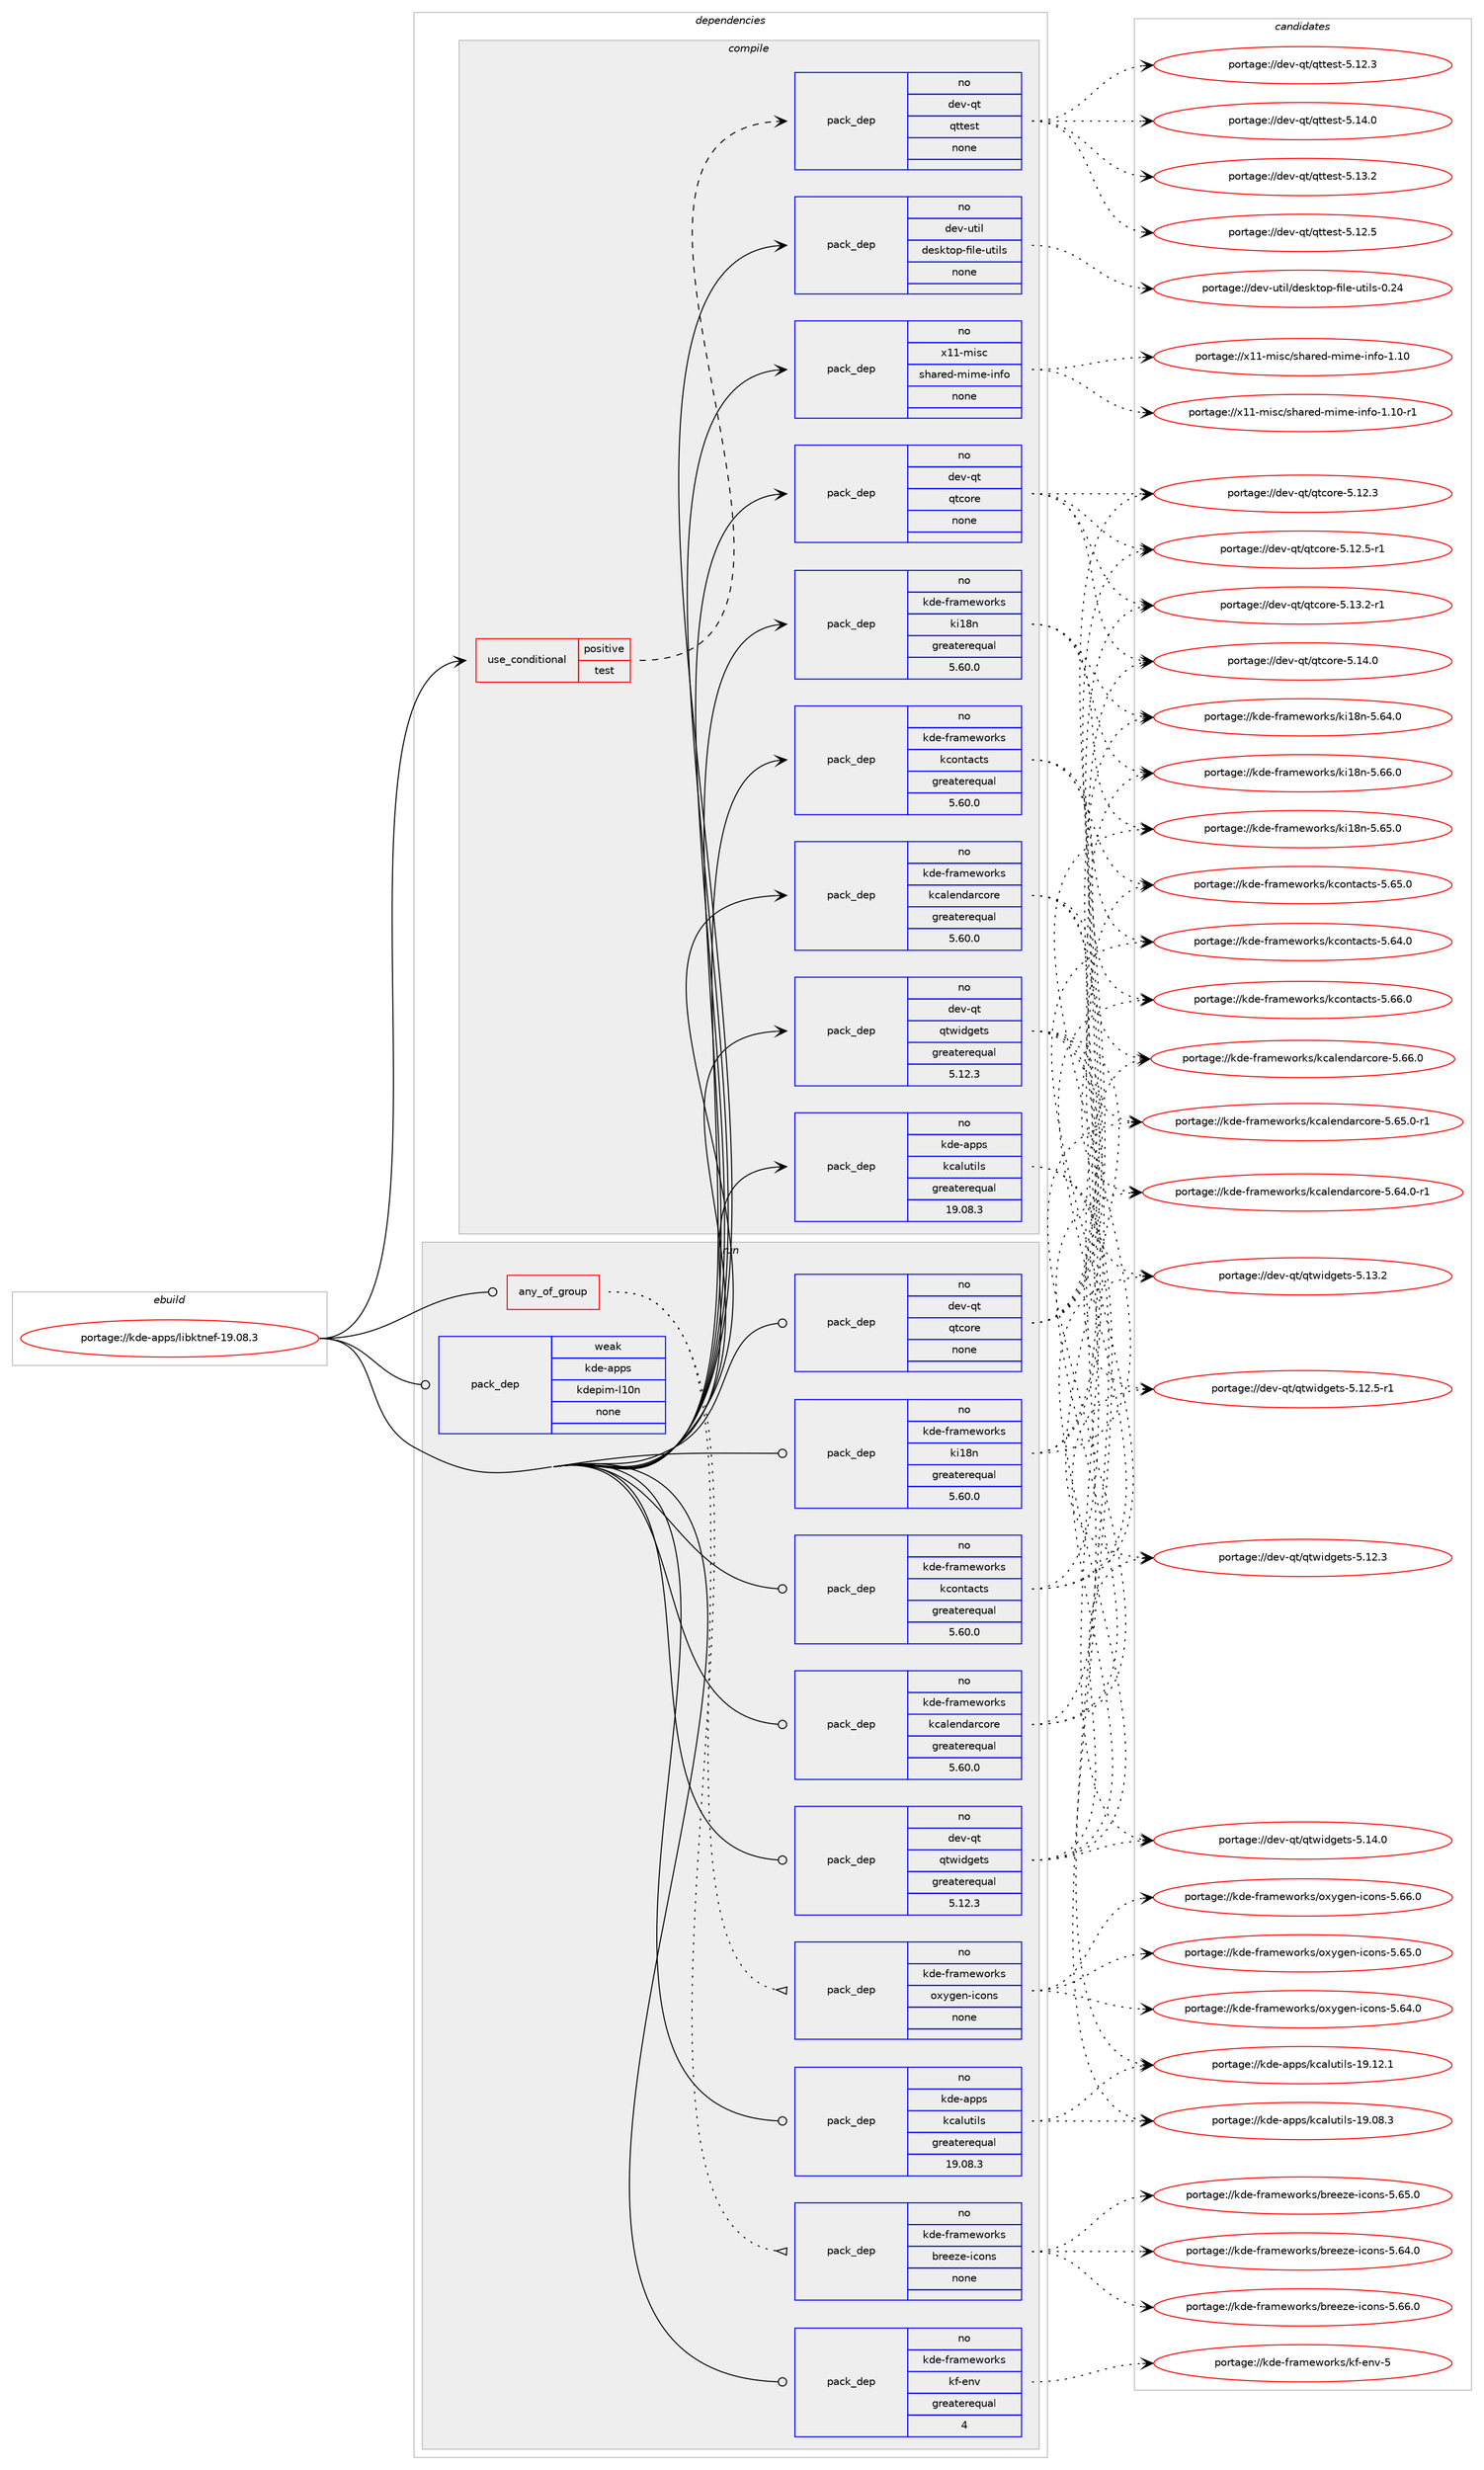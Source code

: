 digraph prolog {

# *************
# Graph options
# *************

newrank=true;
concentrate=true;
compound=true;
graph [rankdir=LR,fontname=Helvetica,fontsize=10,ranksep=1.5];#, ranksep=2.5, nodesep=0.2];
edge  [arrowhead=vee];
node  [fontname=Helvetica,fontsize=10];

# **********
# The ebuild
# **********

subgraph cluster_leftcol {
color=gray;
rank=same;
label=<<i>ebuild</i>>;
id [label="portage://kde-apps/libktnef-19.08.3", color=red, width=4, href="../kde-apps/libktnef-19.08.3.svg"];
}

# ****************
# The dependencies
# ****************

subgraph cluster_midcol {
color=gray;
label=<<i>dependencies</i>>;
subgraph cluster_compile {
fillcolor="#eeeeee";
style=filled;
label=<<i>compile</i>>;
subgraph cond56277 {
dependency253783 [label=<<TABLE BORDER="0" CELLBORDER="1" CELLSPACING="0" CELLPADDING="4"><TR><TD ROWSPAN="3" CELLPADDING="10">use_conditional</TD></TR><TR><TD>positive</TD></TR><TR><TD>test</TD></TR></TABLE>>, shape=none, color=red];
subgraph pack193635 {
dependency253784 [label=<<TABLE BORDER="0" CELLBORDER="1" CELLSPACING="0" CELLPADDING="4" WIDTH="220"><TR><TD ROWSPAN="6" CELLPADDING="30">pack_dep</TD></TR><TR><TD WIDTH="110">no</TD></TR><TR><TD>dev-qt</TD></TR><TR><TD>qttest</TD></TR><TR><TD>none</TD></TR><TR><TD></TD></TR></TABLE>>, shape=none, color=blue];
}
dependency253783:e -> dependency253784:w [weight=20,style="dashed",arrowhead="vee"];
}
id:e -> dependency253783:w [weight=20,style="solid",arrowhead="vee"];
subgraph pack193636 {
dependency253785 [label=<<TABLE BORDER="0" CELLBORDER="1" CELLSPACING="0" CELLPADDING="4" WIDTH="220"><TR><TD ROWSPAN="6" CELLPADDING="30">pack_dep</TD></TR><TR><TD WIDTH="110">no</TD></TR><TR><TD>dev-qt</TD></TR><TR><TD>qtcore</TD></TR><TR><TD>none</TD></TR><TR><TD></TD></TR></TABLE>>, shape=none, color=blue];
}
id:e -> dependency253785:w [weight=20,style="solid",arrowhead="vee"];
subgraph pack193637 {
dependency253786 [label=<<TABLE BORDER="0" CELLBORDER="1" CELLSPACING="0" CELLPADDING="4" WIDTH="220"><TR><TD ROWSPAN="6" CELLPADDING="30">pack_dep</TD></TR><TR><TD WIDTH="110">no</TD></TR><TR><TD>dev-qt</TD></TR><TR><TD>qtwidgets</TD></TR><TR><TD>greaterequal</TD></TR><TR><TD>5.12.3</TD></TR></TABLE>>, shape=none, color=blue];
}
id:e -> dependency253786:w [weight=20,style="solid",arrowhead="vee"];
subgraph pack193638 {
dependency253787 [label=<<TABLE BORDER="0" CELLBORDER="1" CELLSPACING="0" CELLPADDING="4" WIDTH="220"><TR><TD ROWSPAN="6" CELLPADDING="30">pack_dep</TD></TR><TR><TD WIDTH="110">no</TD></TR><TR><TD>dev-util</TD></TR><TR><TD>desktop-file-utils</TD></TR><TR><TD>none</TD></TR><TR><TD></TD></TR></TABLE>>, shape=none, color=blue];
}
id:e -> dependency253787:w [weight=20,style="solid",arrowhead="vee"];
subgraph pack193639 {
dependency253788 [label=<<TABLE BORDER="0" CELLBORDER="1" CELLSPACING="0" CELLPADDING="4" WIDTH="220"><TR><TD ROWSPAN="6" CELLPADDING="30">pack_dep</TD></TR><TR><TD WIDTH="110">no</TD></TR><TR><TD>kde-apps</TD></TR><TR><TD>kcalutils</TD></TR><TR><TD>greaterequal</TD></TR><TR><TD>19.08.3</TD></TR></TABLE>>, shape=none, color=blue];
}
id:e -> dependency253788:w [weight=20,style="solid",arrowhead="vee"];
subgraph pack193640 {
dependency253789 [label=<<TABLE BORDER="0" CELLBORDER="1" CELLSPACING="0" CELLPADDING="4" WIDTH="220"><TR><TD ROWSPAN="6" CELLPADDING="30">pack_dep</TD></TR><TR><TD WIDTH="110">no</TD></TR><TR><TD>kde-frameworks</TD></TR><TR><TD>kcalendarcore</TD></TR><TR><TD>greaterequal</TD></TR><TR><TD>5.60.0</TD></TR></TABLE>>, shape=none, color=blue];
}
id:e -> dependency253789:w [weight=20,style="solid",arrowhead="vee"];
subgraph pack193641 {
dependency253790 [label=<<TABLE BORDER="0" CELLBORDER="1" CELLSPACING="0" CELLPADDING="4" WIDTH="220"><TR><TD ROWSPAN="6" CELLPADDING="30">pack_dep</TD></TR><TR><TD WIDTH="110">no</TD></TR><TR><TD>kde-frameworks</TD></TR><TR><TD>kcontacts</TD></TR><TR><TD>greaterequal</TD></TR><TR><TD>5.60.0</TD></TR></TABLE>>, shape=none, color=blue];
}
id:e -> dependency253790:w [weight=20,style="solid",arrowhead="vee"];
subgraph pack193642 {
dependency253791 [label=<<TABLE BORDER="0" CELLBORDER="1" CELLSPACING="0" CELLPADDING="4" WIDTH="220"><TR><TD ROWSPAN="6" CELLPADDING="30">pack_dep</TD></TR><TR><TD WIDTH="110">no</TD></TR><TR><TD>kde-frameworks</TD></TR><TR><TD>ki18n</TD></TR><TR><TD>greaterequal</TD></TR><TR><TD>5.60.0</TD></TR></TABLE>>, shape=none, color=blue];
}
id:e -> dependency253791:w [weight=20,style="solid",arrowhead="vee"];
subgraph pack193643 {
dependency253792 [label=<<TABLE BORDER="0" CELLBORDER="1" CELLSPACING="0" CELLPADDING="4" WIDTH="220"><TR><TD ROWSPAN="6" CELLPADDING="30">pack_dep</TD></TR><TR><TD WIDTH="110">no</TD></TR><TR><TD>x11-misc</TD></TR><TR><TD>shared-mime-info</TD></TR><TR><TD>none</TD></TR><TR><TD></TD></TR></TABLE>>, shape=none, color=blue];
}
id:e -> dependency253792:w [weight=20,style="solid",arrowhead="vee"];
}
subgraph cluster_compileandrun {
fillcolor="#eeeeee";
style=filled;
label=<<i>compile and run</i>>;
}
subgraph cluster_run {
fillcolor="#eeeeee";
style=filled;
label=<<i>run</i>>;
subgraph any3686 {
dependency253793 [label=<<TABLE BORDER="0" CELLBORDER="1" CELLSPACING="0" CELLPADDING="4"><TR><TD CELLPADDING="10">any_of_group</TD></TR></TABLE>>, shape=none, color=red];subgraph pack193644 {
dependency253794 [label=<<TABLE BORDER="0" CELLBORDER="1" CELLSPACING="0" CELLPADDING="4" WIDTH="220"><TR><TD ROWSPAN="6" CELLPADDING="30">pack_dep</TD></TR><TR><TD WIDTH="110">no</TD></TR><TR><TD>kde-frameworks</TD></TR><TR><TD>breeze-icons</TD></TR><TR><TD>none</TD></TR><TR><TD></TD></TR></TABLE>>, shape=none, color=blue];
}
dependency253793:e -> dependency253794:w [weight=20,style="dotted",arrowhead="oinv"];
subgraph pack193645 {
dependency253795 [label=<<TABLE BORDER="0" CELLBORDER="1" CELLSPACING="0" CELLPADDING="4" WIDTH="220"><TR><TD ROWSPAN="6" CELLPADDING="30">pack_dep</TD></TR><TR><TD WIDTH="110">no</TD></TR><TR><TD>kde-frameworks</TD></TR><TR><TD>oxygen-icons</TD></TR><TR><TD>none</TD></TR><TR><TD></TD></TR></TABLE>>, shape=none, color=blue];
}
dependency253793:e -> dependency253795:w [weight=20,style="dotted",arrowhead="oinv"];
}
id:e -> dependency253793:w [weight=20,style="solid",arrowhead="odot"];
subgraph pack193646 {
dependency253796 [label=<<TABLE BORDER="0" CELLBORDER="1" CELLSPACING="0" CELLPADDING="4" WIDTH="220"><TR><TD ROWSPAN="6" CELLPADDING="30">pack_dep</TD></TR><TR><TD WIDTH="110">no</TD></TR><TR><TD>dev-qt</TD></TR><TR><TD>qtcore</TD></TR><TR><TD>none</TD></TR><TR><TD></TD></TR></TABLE>>, shape=none, color=blue];
}
id:e -> dependency253796:w [weight=20,style="solid",arrowhead="odot"];
subgraph pack193647 {
dependency253797 [label=<<TABLE BORDER="0" CELLBORDER="1" CELLSPACING="0" CELLPADDING="4" WIDTH="220"><TR><TD ROWSPAN="6" CELLPADDING="30">pack_dep</TD></TR><TR><TD WIDTH="110">no</TD></TR><TR><TD>dev-qt</TD></TR><TR><TD>qtwidgets</TD></TR><TR><TD>greaterequal</TD></TR><TR><TD>5.12.3</TD></TR></TABLE>>, shape=none, color=blue];
}
id:e -> dependency253797:w [weight=20,style="solid",arrowhead="odot"];
subgraph pack193648 {
dependency253798 [label=<<TABLE BORDER="0" CELLBORDER="1" CELLSPACING="0" CELLPADDING="4" WIDTH="220"><TR><TD ROWSPAN="6" CELLPADDING="30">pack_dep</TD></TR><TR><TD WIDTH="110">no</TD></TR><TR><TD>kde-apps</TD></TR><TR><TD>kcalutils</TD></TR><TR><TD>greaterequal</TD></TR><TR><TD>19.08.3</TD></TR></TABLE>>, shape=none, color=blue];
}
id:e -> dependency253798:w [weight=20,style="solid",arrowhead="odot"];
subgraph pack193649 {
dependency253799 [label=<<TABLE BORDER="0" CELLBORDER="1" CELLSPACING="0" CELLPADDING="4" WIDTH="220"><TR><TD ROWSPAN="6" CELLPADDING="30">pack_dep</TD></TR><TR><TD WIDTH="110">no</TD></TR><TR><TD>kde-frameworks</TD></TR><TR><TD>kcalendarcore</TD></TR><TR><TD>greaterequal</TD></TR><TR><TD>5.60.0</TD></TR></TABLE>>, shape=none, color=blue];
}
id:e -> dependency253799:w [weight=20,style="solid",arrowhead="odot"];
subgraph pack193650 {
dependency253800 [label=<<TABLE BORDER="0" CELLBORDER="1" CELLSPACING="0" CELLPADDING="4" WIDTH="220"><TR><TD ROWSPAN="6" CELLPADDING="30">pack_dep</TD></TR><TR><TD WIDTH="110">no</TD></TR><TR><TD>kde-frameworks</TD></TR><TR><TD>kcontacts</TD></TR><TR><TD>greaterequal</TD></TR><TR><TD>5.60.0</TD></TR></TABLE>>, shape=none, color=blue];
}
id:e -> dependency253800:w [weight=20,style="solid",arrowhead="odot"];
subgraph pack193651 {
dependency253801 [label=<<TABLE BORDER="0" CELLBORDER="1" CELLSPACING="0" CELLPADDING="4" WIDTH="220"><TR><TD ROWSPAN="6" CELLPADDING="30">pack_dep</TD></TR><TR><TD WIDTH="110">no</TD></TR><TR><TD>kde-frameworks</TD></TR><TR><TD>kf-env</TD></TR><TR><TD>greaterequal</TD></TR><TR><TD>4</TD></TR></TABLE>>, shape=none, color=blue];
}
id:e -> dependency253801:w [weight=20,style="solid",arrowhead="odot"];
subgraph pack193652 {
dependency253802 [label=<<TABLE BORDER="0" CELLBORDER="1" CELLSPACING="0" CELLPADDING="4" WIDTH="220"><TR><TD ROWSPAN="6" CELLPADDING="30">pack_dep</TD></TR><TR><TD WIDTH="110">no</TD></TR><TR><TD>kde-frameworks</TD></TR><TR><TD>ki18n</TD></TR><TR><TD>greaterequal</TD></TR><TR><TD>5.60.0</TD></TR></TABLE>>, shape=none, color=blue];
}
id:e -> dependency253802:w [weight=20,style="solid",arrowhead="odot"];
subgraph pack193653 {
dependency253803 [label=<<TABLE BORDER="0" CELLBORDER="1" CELLSPACING="0" CELLPADDING="4" WIDTH="220"><TR><TD ROWSPAN="6" CELLPADDING="30">pack_dep</TD></TR><TR><TD WIDTH="110">weak</TD></TR><TR><TD>kde-apps</TD></TR><TR><TD>kdepim-l10n</TD></TR><TR><TD>none</TD></TR><TR><TD></TD></TR></TABLE>>, shape=none, color=blue];
}
id:e -> dependency253803:w [weight=20,style="solid",arrowhead="odot"];
}
}

# **************
# The candidates
# **************

subgraph cluster_choices {
rank=same;
color=gray;
label=<<i>candidates</i>>;

subgraph choice193635 {
color=black;
nodesep=1;
choice100101118451131164711311611610111511645534649524648 [label="portage://dev-qt/qttest-5.14.0", color=red, width=4,href="../dev-qt/qttest-5.14.0.svg"];
choice100101118451131164711311611610111511645534649514650 [label="portage://dev-qt/qttest-5.13.2", color=red, width=4,href="../dev-qt/qttest-5.13.2.svg"];
choice100101118451131164711311611610111511645534649504653 [label="portage://dev-qt/qttest-5.12.5", color=red, width=4,href="../dev-qt/qttest-5.12.5.svg"];
choice100101118451131164711311611610111511645534649504651 [label="portage://dev-qt/qttest-5.12.3", color=red, width=4,href="../dev-qt/qttest-5.12.3.svg"];
dependency253784:e -> choice100101118451131164711311611610111511645534649524648:w [style=dotted,weight="100"];
dependency253784:e -> choice100101118451131164711311611610111511645534649514650:w [style=dotted,weight="100"];
dependency253784:e -> choice100101118451131164711311611610111511645534649504653:w [style=dotted,weight="100"];
dependency253784:e -> choice100101118451131164711311611610111511645534649504651:w [style=dotted,weight="100"];
}
subgraph choice193636 {
color=black;
nodesep=1;
choice10010111845113116471131169911111410145534649524648 [label="portage://dev-qt/qtcore-5.14.0", color=red, width=4,href="../dev-qt/qtcore-5.14.0.svg"];
choice100101118451131164711311699111114101455346495146504511449 [label="portage://dev-qt/qtcore-5.13.2-r1", color=red, width=4,href="../dev-qt/qtcore-5.13.2-r1.svg"];
choice100101118451131164711311699111114101455346495046534511449 [label="portage://dev-qt/qtcore-5.12.5-r1", color=red, width=4,href="../dev-qt/qtcore-5.12.5-r1.svg"];
choice10010111845113116471131169911111410145534649504651 [label="portage://dev-qt/qtcore-5.12.3", color=red, width=4,href="../dev-qt/qtcore-5.12.3.svg"];
dependency253785:e -> choice10010111845113116471131169911111410145534649524648:w [style=dotted,weight="100"];
dependency253785:e -> choice100101118451131164711311699111114101455346495146504511449:w [style=dotted,weight="100"];
dependency253785:e -> choice100101118451131164711311699111114101455346495046534511449:w [style=dotted,weight="100"];
dependency253785:e -> choice10010111845113116471131169911111410145534649504651:w [style=dotted,weight="100"];
}
subgraph choice193637 {
color=black;
nodesep=1;
choice100101118451131164711311611910510010310111611545534649524648 [label="portage://dev-qt/qtwidgets-5.14.0", color=red, width=4,href="../dev-qt/qtwidgets-5.14.0.svg"];
choice100101118451131164711311611910510010310111611545534649514650 [label="portage://dev-qt/qtwidgets-5.13.2", color=red, width=4,href="../dev-qt/qtwidgets-5.13.2.svg"];
choice1001011184511311647113116119105100103101116115455346495046534511449 [label="portage://dev-qt/qtwidgets-5.12.5-r1", color=red, width=4,href="../dev-qt/qtwidgets-5.12.5-r1.svg"];
choice100101118451131164711311611910510010310111611545534649504651 [label="portage://dev-qt/qtwidgets-5.12.3", color=red, width=4,href="../dev-qt/qtwidgets-5.12.3.svg"];
dependency253786:e -> choice100101118451131164711311611910510010310111611545534649524648:w [style=dotted,weight="100"];
dependency253786:e -> choice100101118451131164711311611910510010310111611545534649514650:w [style=dotted,weight="100"];
dependency253786:e -> choice1001011184511311647113116119105100103101116115455346495046534511449:w [style=dotted,weight="100"];
dependency253786:e -> choice100101118451131164711311611910510010310111611545534649504651:w [style=dotted,weight="100"];
}
subgraph choice193638 {
color=black;
nodesep=1;
choice100101118451171161051084710010111510711611111245102105108101451171161051081154548465052 [label="portage://dev-util/desktop-file-utils-0.24", color=red, width=4,href="../dev-util/desktop-file-utils-0.24.svg"];
dependency253787:e -> choice100101118451171161051084710010111510711611111245102105108101451171161051081154548465052:w [style=dotted,weight="100"];
}
subgraph choice193639 {
color=black;
nodesep=1;
choice10710010145971121121154710799971081171161051081154549574649504649 [label="portage://kde-apps/kcalutils-19.12.1", color=red, width=4,href="../kde-apps/kcalutils-19.12.1.svg"];
choice10710010145971121121154710799971081171161051081154549574648564651 [label="portage://kde-apps/kcalutils-19.08.3", color=red, width=4,href="../kde-apps/kcalutils-19.08.3.svg"];
dependency253788:e -> choice10710010145971121121154710799971081171161051081154549574649504649:w [style=dotted,weight="100"];
dependency253788:e -> choice10710010145971121121154710799971081171161051081154549574648564651:w [style=dotted,weight="100"];
}
subgraph choice193640 {
color=black;
nodesep=1;
choice1071001014510211497109101119111114107115471079997108101110100971149911111410145534654544648 [label="portage://kde-frameworks/kcalendarcore-5.66.0", color=red, width=4,href="../kde-frameworks/kcalendarcore-5.66.0.svg"];
choice10710010145102114971091011191111141071154710799971081011101009711499111114101455346545346484511449 [label="portage://kde-frameworks/kcalendarcore-5.65.0-r1", color=red, width=4,href="../kde-frameworks/kcalendarcore-5.65.0-r1.svg"];
choice10710010145102114971091011191111141071154710799971081011101009711499111114101455346545246484511449 [label="portage://kde-frameworks/kcalendarcore-5.64.0-r1", color=red, width=4,href="../kde-frameworks/kcalendarcore-5.64.0-r1.svg"];
dependency253789:e -> choice1071001014510211497109101119111114107115471079997108101110100971149911111410145534654544648:w [style=dotted,weight="100"];
dependency253789:e -> choice10710010145102114971091011191111141071154710799971081011101009711499111114101455346545346484511449:w [style=dotted,weight="100"];
dependency253789:e -> choice10710010145102114971091011191111141071154710799971081011101009711499111114101455346545246484511449:w [style=dotted,weight="100"];
}
subgraph choice193641 {
color=black;
nodesep=1;
choice10710010145102114971091011191111141071154710799111110116979911611545534654544648 [label="portage://kde-frameworks/kcontacts-5.66.0", color=red, width=4,href="../kde-frameworks/kcontacts-5.66.0.svg"];
choice10710010145102114971091011191111141071154710799111110116979911611545534654534648 [label="portage://kde-frameworks/kcontacts-5.65.0", color=red, width=4,href="../kde-frameworks/kcontacts-5.65.0.svg"];
choice10710010145102114971091011191111141071154710799111110116979911611545534654524648 [label="portage://kde-frameworks/kcontacts-5.64.0", color=red, width=4,href="../kde-frameworks/kcontacts-5.64.0.svg"];
dependency253790:e -> choice10710010145102114971091011191111141071154710799111110116979911611545534654544648:w [style=dotted,weight="100"];
dependency253790:e -> choice10710010145102114971091011191111141071154710799111110116979911611545534654534648:w [style=dotted,weight="100"];
dependency253790:e -> choice10710010145102114971091011191111141071154710799111110116979911611545534654524648:w [style=dotted,weight="100"];
}
subgraph choice193642 {
color=black;
nodesep=1;
choice107100101451021149710910111911111410711547107105495611045534654544648 [label="portage://kde-frameworks/ki18n-5.66.0", color=red, width=4,href="../kde-frameworks/ki18n-5.66.0.svg"];
choice107100101451021149710910111911111410711547107105495611045534654534648 [label="portage://kde-frameworks/ki18n-5.65.0", color=red, width=4,href="../kde-frameworks/ki18n-5.65.0.svg"];
choice107100101451021149710910111911111410711547107105495611045534654524648 [label="portage://kde-frameworks/ki18n-5.64.0", color=red, width=4,href="../kde-frameworks/ki18n-5.64.0.svg"];
dependency253791:e -> choice107100101451021149710910111911111410711547107105495611045534654544648:w [style=dotted,weight="100"];
dependency253791:e -> choice107100101451021149710910111911111410711547107105495611045534654534648:w [style=dotted,weight="100"];
dependency253791:e -> choice107100101451021149710910111911111410711547107105495611045534654524648:w [style=dotted,weight="100"];
}
subgraph choice193643 {
color=black;
nodesep=1;
choice120494945109105115994711510497114101100451091051091014510511010211145494649484511449 [label="portage://x11-misc/shared-mime-info-1.10-r1", color=red, width=4,href="../x11-misc/shared-mime-info-1.10-r1.svg"];
choice12049494510910511599471151049711410110045109105109101451051101021114549464948 [label="portage://x11-misc/shared-mime-info-1.10", color=red, width=4,href="../x11-misc/shared-mime-info-1.10.svg"];
dependency253792:e -> choice120494945109105115994711510497114101100451091051091014510511010211145494649484511449:w [style=dotted,weight="100"];
dependency253792:e -> choice12049494510910511599471151049711410110045109105109101451051101021114549464948:w [style=dotted,weight="100"];
}
subgraph choice193644 {
color=black;
nodesep=1;
choice10710010145102114971091011191111141071154798114101101122101451059911111011545534654544648 [label="portage://kde-frameworks/breeze-icons-5.66.0", color=red, width=4,href="../kde-frameworks/breeze-icons-5.66.0.svg"];
choice10710010145102114971091011191111141071154798114101101122101451059911111011545534654534648 [label="portage://kde-frameworks/breeze-icons-5.65.0", color=red, width=4,href="../kde-frameworks/breeze-icons-5.65.0.svg"];
choice10710010145102114971091011191111141071154798114101101122101451059911111011545534654524648 [label="portage://kde-frameworks/breeze-icons-5.64.0", color=red, width=4,href="../kde-frameworks/breeze-icons-5.64.0.svg"];
dependency253794:e -> choice10710010145102114971091011191111141071154798114101101122101451059911111011545534654544648:w [style=dotted,weight="100"];
dependency253794:e -> choice10710010145102114971091011191111141071154798114101101122101451059911111011545534654534648:w [style=dotted,weight="100"];
dependency253794:e -> choice10710010145102114971091011191111141071154798114101101122101451059911111011545534654524648:w [style=dotted,weight="100"];
}
subgraph choice193645 {
color=black;
nodesep=1;
choice107100101451021149710910111911111410711547111120121103101110451059911111011545534654544648 [label="portage://kde-frameworks/oxygen-icons-5.66.0", color=red, width=4,href="../kde-frameworks/oxygen-icons-5.66.0.svg"];
choice107100101451021149710910111911111410711547111120121103101110451059911111011545534654534648 [label="portage://kde-frameworks/oxygen-icons-5.65.0", color=red, width=4,href="../kde-frameworks/oxygen-icons-5.65.0.svg"];
choice107100101451021149710910111911111410711547111120121103101110451059911111011545534654524648 [label="portage://kde-frameworks/oxygen-icons-5.64.0", color=red, width=4,href="../kde-frameworks/oxygen-icons-5.64.0.svg"];
dependency253795:e -> choice107100101451021149710910111911111410711547111120121103101110451059911111011545534654544648:w [style=dotted,weight="100"];
dependency253795:e -> choice107100101451021149710910111911111410711547111120121103101110451059911111011545534654534648:w [style=dotted,weight="100"];
dependency253795:e -> choice107100101451021149710910111911111410711547111120121103101110451059911111011545534654524648:w [style=dotted,weight="100"];
}
subgraph choice193646 {
color=black;
nodesep=1;
choice10010111845113116471131169911111410145534649524648 [label="portage://dev-qt/qtcore-5.14.0", color=red, width=4,href="../dev-qt/qtcore-5.14.0.svg"];
choice100101118451131164711311699111114101455346495146504511449 [label="portage://dev-qt/qtcore-5.13.2-r1", color=red, width=4,href="../dev-qt/qtcore-5.13.2-r1.svg"];
choice100101118451131164711311699111114101455346495046534511449 [label="portage://dev-qt/qtcore-5.12.5-r1", color=red, width=4,href="../dev-qt/qtcore-5.12.5-r1.svg"];
choice10010111845113116471131169911111410145534649504651 [label="portage://dev-qt/qtcore-5.12.3", color=red, width=4,href="../dev-qt/qtcore-5.12.3.svg"];
dependency253796:e -> choice10010111845113116471131169911111410145534649524648:w [style=dotted,weight="100"];
dependency253796:e -> choice100101118451131164711311699111114101455346495146504511449:w [style=dotted,weight="100"];
dependency253796:e -> choice100101118451131164711311699111114101455346495046534511449:w [style=dotted,weight="100"];
dependency253796:e -> choice10010111845113116471131169911111410145534649504651:w [style=dotted,weight="100"];
}
subgraph choice193647 {
color=black;
nodesep=1;
choice100101118451131164711311611910510010310111611545534649524648 [label="portage://dev-qt/qtwidgets-5.14.0", color=red, width=4,href="../dev-qt/qtwidgets-5.14.0.svg"];
choice100101118451131164711311611910510010310111611545534649514650 [label="portage://dev-qt/qtwidgets-5.13.2", color=red, width=4,href="../dev-qt/qtwidgets-5.13.2.svg"];
choice1001011184511311647113116119105100103101116115455346495046534511449 [label="portage://dev-qt/qtwidgets-5.12.5-r1", color=red, width=4,href="../dev-qt/qtwidgets-5.12.5-r1.svg"];
choice100101118451131164711311611910510010310111611545534649504651 [label="portage://dev-qt/qtwidgets-5.12.3", color=red, width=4,href="../dev-qt/qtwidgets-5.12.3.svg"];
dependency253797:e -> choice100101118451131164711311611910510010310111611545534649524648:w [style=dotted,weight="100"];
dependency253797:e -> choice100101118451131164711311611910510010310111611545534649514650:w [style=dotted,weight="100"];
dependency253797:e -> choice1001011184511311647113116119105100103101116115455346495046534511449:w [style=dotted,weight="100"];
dependency253797:e -> choice100101118451131164711311611910510010310111611545534649504651:w [style=dotted,weight="100"];
}
subgraph choice193648 {
color=black;
nodesep=1;
choice10710010145971121121154710799971081171161051081154549574649504649 [label="portage://kde-apps/kcalutils-19.12.1", color=red, width=4,href="../kde-apps/kcalutils-19.12.1.svg"];
choice10710010145971121121154710799971081171161051081154549574648564651 [label="portage://kde-apps/kcalutils-19.08.3", color=red, width=4,href="../kde-apps/kcalutils-19.08.3.svg"];
dependency253798:e -> choice10710010145971121121154710799971081171161051081154549574649504649:w [style=dotted,weight="100"];
dependency253798:e -> choice10710010145971121121154710799971081171161051081154549574648564651:w [style=dotted,weight="100"];
}
subgraph choice193649 {
color=black;
nodesep=1;
choice1071001014510211497109101119111114107115471079997108101110100971149911111410145534654544648 [label="portage://kde-frameworks/kcalendarcore-5.66.0", color=red, width=4,href="../kde-frameworks/kcalendarcore-5.66.0.svg"];
choice10710010145102114971091011191111141071154710799971081011101009711499111114101455346545346484511449 [label="portage://kde-frameworks/kcalendarcore-5.65.0-r1", color=red, width=4,href="../kde-frameworks/kcalendarcore-5.65.0-r1.svg"];
choice10710010145102114971091011191111141071154710799971081011101009711499111114101455346545246484511449 [label="portage://kde-frameworks/kcalendarcore-5.64.0-r1", color=red, width=4,href="../kde-frameworks/kcalendarcore-5.64.0-r1.svg"];
dependency253799:e -> choice1071001014510211497109101119111114107115471079997108101110100971149911111410145534654544648:w [style=dotted,weight="100"];
dependency253799:e -> choice10710010145102114971091011191111141071154710799971081011101009711499111114101455346545346484511449:w [style=dotted,weight="100"];
dependency253799:e -> choice10710010145102114971091011191111141071154710799971081011101009711499111114101455346545246484511449:w [style=dotted,weight="100"];
}
subgraph choice193650 {
color=black;
nodesep=1;
choice10710010145102114971091011191111141071154710799111110116979911611545534654544648 [label="portage://kde-frameworks/kcontacts-5.66.0", color=red, width=4,href="../kde-frameworks/kcontacts-5.66.0.svg"];
choice10710010145102114971091011191111141071154710799111110116979911611545534654534648 [label="portage://kde-frameworks/kcontacts-5.65.0", color=red, width=4,href="../kde-frameworks/kcontacts-5.65.0.svg"];
choice10710010145102114971091011191111141071154710799111110116979911611545534654524648 [label="portage://kde-frameworks/kcontacts-5.64.0", color=red, width=4,href="../kde-frameworks/kcontacts-5.64.0.svg"];
dependency253800:e -> choice10710010145102114971091011191111141071154710799111110116979911611545534654544648:w [style=dotted,weight="100"];
dependency253800:e -> choice10710010145102114971091011191111141071154710799111110116979911611545534654534648:w [style=dotted,weight="100"];
dependency253800:e -> choice10710010145102114971091011191111141071154710799111110116979911611545534654524648:w [style=dotted,weight="100"];
}
subgraph choice193651 {
color=black;
nodesep=1;
choice107100101451021149710910111911111410711547107102451011101184553 [label="portage://kde-frameworks/kf-env-5", color=red, width=4,href="../kde-frameworks/kf-env-5.svg"];
dependency253801:e -> choice107100101451021149710910111911111410711547107102451011101184553:w [style=dotted,weight="100"];
}
subgraph choice193652 {
color=black;
nodesep=1;
choice107100101451021149710910111911111410711547107105495611045534654544648 [label="portage://kde-frameworks/ki18n-5.66.0", color=red, width=4,href="../kde-frameworks/ki18n-5.66.0.svg"];
choice107100101451021149710910111911111410711547107105495611045534654534648 [label="portage://kde-frameworks/ki18n-5.65.0", color=red, width=4,href="../kde-frameworks/ki18n-5.65.0.svg"];
choice107100101451021149710910111911111410711547107105495611045534654524648 [label="portage://kde-frameworks/ki18n-5.64.0", color=red, width=4,href="../kde-frameworks/ki18n-5.64.0.svg"];
dependency253802:e -> choice107100101451021149710910111911111410711547107105495611045534654544648:w [style=dotted,weight="100"];
dependency253802:e -> choice107100101451021149710910111911111410711547107105495611045534654534648:w [style=dotted,weight="100"];
dependency253802:e -> choice107100101451021149710910111911111410711547107105495611045534654524648:w [style=dotted,weight="100"];
}
subgraph choice193653 {
color=black;
nodesep=1;
}
}

}
